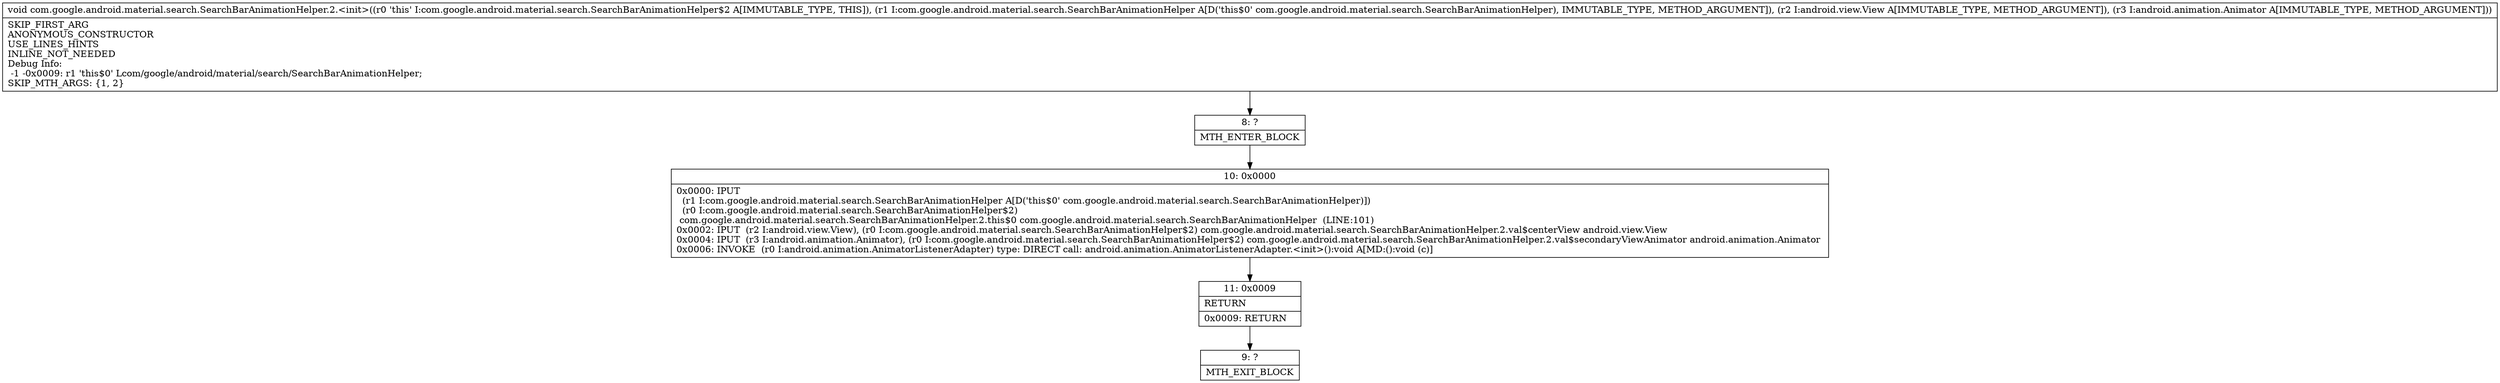digraph "CFG forcom.google.android.material.search.SearchBarAnimationHelper.2.\<init\>(Lcom\/google\/android\/material\/search\/SearchBarAnimationHelper;Landroid\/view\/View;Landroid\/animation\/Animator;)V" {
Node_8 [shape=record,label="{8\:\ ?|MTH_ENTER_BLOCK\l}"];
Node_10 [shape=record,label="{10\:\ 0x0000|0x0000: IPUT  \l  (r1 I:com.google.android.material.search.SearchBarAnimationHelper A[D('this$0' com.google.android.material.search.SearchBarAnimationHelper)])\l  (r0 I:com.google.android.material.search.SearchBarAnimationHelper$2)\l com.google.android.material.search.SearchBarAnimationHelper.2.this$0 com.google.android.material.search.SearchBarAnimationHelper  (LINE:101)\l0x0002: IPUT  (r2 I:android.view.View), (r0 I:com.google.android.material.search.SearchBarAnimationHelper$2) com.google.android.material.search.SearchBarAnimationHelper.2.val$centerView android.view.View \l0x0004: IPUT  (r3 I:android.animation.Animator), (r0 I:com.google.android.material.search.SearchBarAnimationHelper$2) com.google.android.material.search.SearchBarAnimationHelper.2.val$secondaryViewAnimator android.animation.Animator \l0x0006: INVOKE  (r0 I:android.animation.AnimatorListenerAdapter) type: DIRECT call: android.animation.AnimatorListenerAdapter.\<init\>():void A[MD:():void (c)]\l}"];
Node_11 [shape=record,label="{11\:\ 0x0009|RETURN\l|0x0009: RETURN   \l}"];
Node_9 [shape=record,label="{9\:\ ?|MTH_EXIT_BLOCK\l}"];
MethodNode[shape=record,label="{void com.google.android.material.search.SearchBarAnimationHelper.2.\<init\>((r0 'this' I:com.google.android.material.search.SearchBarAnimationHelper$2 A[IMMUTABLE_TYPE, THIS]), (r1 I:com.google.android.material.search.SearchBarAnimationHelper A[D('this$0' com.google.android.material.search.SearchBarAnimationHelper), IMMUTABLE_TYPE, METHOD_ARGUMENT]), (r2 I:android.view.View A[IMMUTABLE_TYPE, METHOD_ARGUMENT]), (r3 I:android.animation.Animator A[IMMUTABLE_TYPE, METHOD_ARGUMENT]))  | SKIP_FIRST_ARG\lANONYMOUS_CONSTRUCTOR\lUSE_LINES_HINTS\lINLINE_NOT_NEEDED\lDebug Info:\l  \-1 \-0x0009: r1 'this$0' Lcom\/google\/android\/material\/search\/SearchBarAnimationHelper;\lSKIP_MTH_ARGS: \{1, 2\}\l}"];
MethodNode -> Node_8;Node_8 -> Node_10;
Node_10 -> Node_11;
Node_11 -> Node_9;
}

